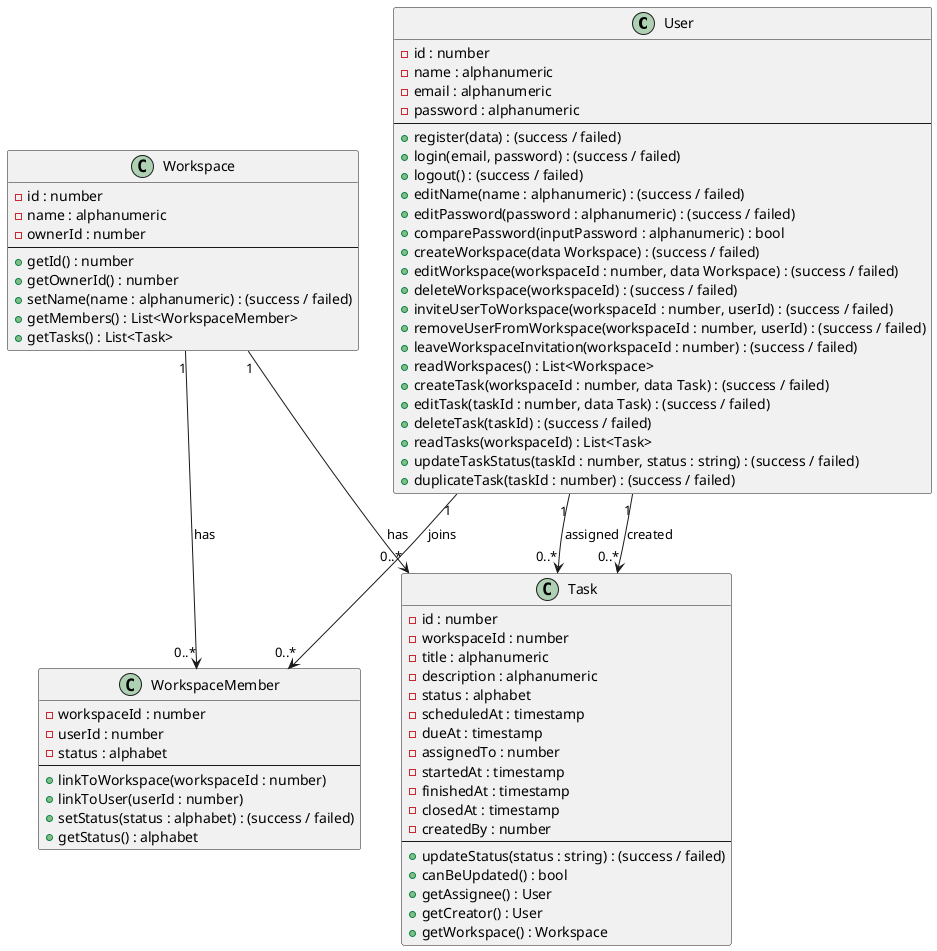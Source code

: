 ' Visibility Markers: Visibility markers indicate the accessibility of attributes and methods within a class.
' + (Public): The attribute or method is accessible from any class.
' - (Private): The attribute or method is only accessible within the same class.
' # (Protected): The attribute or method is accessible within the same class and its subclasses.
' ~ (Package): The attribute or method is accessible within the same package.

' alphanumeric = alphabet and number
@startuml task_tracker

class User {
    - id : number
    - name : alphanumeric
    - email : alphanumeric
    - password : alphanumeric
    --
    + register(data) : (success / failed)
    + login(email, password) : (success / failed)
    + logout() : (success / failed)
    + editName(name : alphanumeric) : (success / failed)
    + editPassword(password : alphanumeric) : (success / failed)
    + comparePassword(inputPassword : alphanumeric) : bool
    + createWorkspace(data Workspace) : (success / failed)
    + editWorkspace(workspaceId : number, data Workspace) : (success / failed)
    + deleteWorkspace(workspaceId) : (success / failed)
    + inviteUserToWorkspace(workspaceId : number, userId) : (success / failed)
    + removeUserFromWorkspace(workspaceId : number, userId) : (success / failed)
    + leaveWorkspaceInvitation(workspaceId : number) : (success / failed)
    + readWorkspaces() : List<Workspace>
    + createTask(workspaceId : number, data Task) : (success / failed)
    + editTask(taskId : number, data Task) : (success / failed)
    + deleteTask(taskId) : (success / failed)
    + readTasks(workspaceId) : List<Task>
    + updateTaskStatus(taskId : number, status : string) : (success / failed)
    + duplicateTask(taskId : number) : (success / failed)
}

class Workspace {
    - id : number
    - name : alphanumeric
    - ownerId : number
    --
    + getId() : number
    + getOwnerId() : number
    + setName(name : alphanumeric) : (success / failed)
    + getMembers() : List<WorkspaceMember>
    + getTasks() : List<Task>
}

class WorkspaceMember {
    - workspaceId : number
    - userId : number
    - status : alphabet
    --
    + linkToWorkspace(workspaceId : number)
    + linkToUser(userId : number)
    + setStatus(status : alphabet) : (success / failed)
    + getStatus() : alphabet
}

Workspace "1" --> "0..*" WorkspaceMember : has
User "1" --> "0..*" WorkspaceMember : joins

class Task {
    - id : number
    - workspaceId : number
    - title : alphanumeric
    - description : alphanumeric
    - status : alphabet
    - scheduledAt : timestamp
    - dueAt : timestamp
    - assignedTo : number
    - startedAt : timestamp
    - finishedAt : timestamp
    - closedAt : timestamp
    - createdBy : number
    --
    + updateStatus(status : string) : (success / failed)
    + canBeUpdated() : bool
    + getAssignee() : User
    + getCreator() : User
    + getWorkspace() : Workspace
}

Workspace "1" --> "0..*" Task : has
User "1" --> "0..*" Task : assigned
User "1" --> "0..*" Task : created

@enduml
